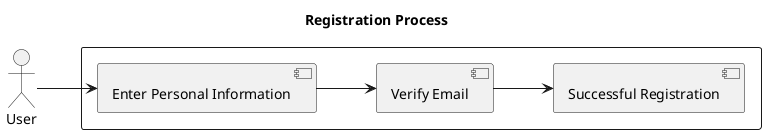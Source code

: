 @startuml
title Registration Process
left to right direction
skinparam packageStyle rectangle

actor User as U
rectangle  {
  [Enter Personal Information] --> [Verify Email]
  [Verify Email] --> [Successful Registration]
}
U --> [Enter Personal Information]
@enduml




